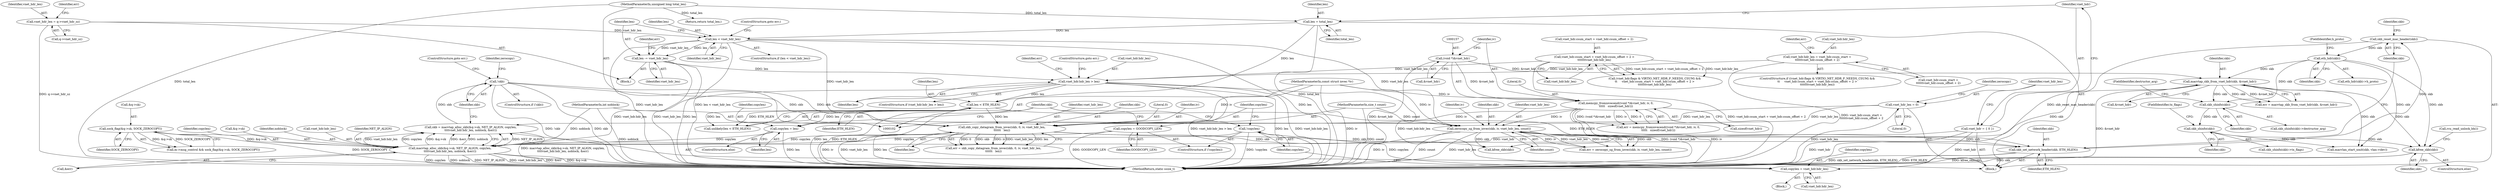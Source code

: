 digraph "1_linux_b92946e2919134ebe2a4083e4302236295ea2a73@API" {
"1000354" [label="(Call,kfree_skb(skb))"];
"1000342" [label="(Call,skb_shinfo(skb))"];
"1000334" [label="(Call,skb_shinfo(skb))"];
"1000315" [label="(Call,macvtap_skb_from_vnet_hdr(skb, &vnet_hdr))"];
"1000307" [label="(Call,eth_hdr(skb))"];
"1000300" [label="(Call,skb_reset_mac_header(skb))"];
"1000297" [label="(Call,skb_set_network_header(skb, ETH_HLEN))"];
"1000288" [label="(Call,skb_copy_datagram_from_iovec(skb, 0, iv, vnet_hdr_len,\n\t\t\t\t\t\t   len))"];
"1000273" [label="(Call,!skb)"];
"1000257" [label="(Call,skb = macvtap_alloc_skb(&q->sk, NET_IP_ALIGN, copylen,\n\t\t\t\tvnet_hdr.hdr_len, noblock, &err))"];
"1000259" [label="(Call,macvtap_alloc_skb(&q->sk, NET_IP_ALIGN, copylen,\n\t\t\t\tvnet_hdr.hdr_len, noblock, &err))"];
"1000230" [label="(Call,sock_flag(&q->sk, SOCK_ZEROCOPY))"];
"1000250" [label="(Call,copylen = GOODCOPY_LEN)"];
"1000254" [label="(Call,copylen = len)"];
"1000219" [label="(Call,len < ETH_HLEN)"];
"1000113" [label="(Call,len = total_len)"];
"1000106" [label="(MethodParameterIn,unsigned long total_len)"];
"1000207" [label="(Call,vnet_hdr.hdr_len > len)"];
"1000176" [label="(Call,vnet_hdr.csum_start + vnet_hdr.csum_offset + 2 >\n\t\t\t\t\t\t\tvnet_hdr.hdr_len)"];
"1000189" [label="(Call,vnet_hdr.hdr_len = vnet_hdr.csum_start +\n\t\t\t\t\t\tvnet_hdr.csum_offset + 2)"];
"1000150" [label="(Call,len -= vnet_hdr_len)"];
"1000146" [label="(Call,len < vnet_hdr_len)"];
"1000136" [label="(Call,vnet_hdr_len = q->vnet_hdr_sz)"];
"1000248" [label="(Call,!copylen)"];
"1000242" [label="(Call,copylen = vnet_hdr.hdr_len)"];
"1000118" [label="(Call,vnet_hdr = { 0 })"];
"1000108" [label="(MethodParameterIn,int noblock)"];
"1000155" [label="(Call,memcpy_fromiovecend((void *)&vnet_hdr, iv, 0,\n\t\t\t\t\t   sizeof(vnet_hdr)))"];
"1000156" [label="(Call,(void *)&vnet_hdr)"];
"1000105" [label="(MethodParameterIn,const struct iovec *iv)"];
"1000121" [label="(Call,vnet_hdr_len = 0)"];
"1000280" [label="(Call,zerocopy_sg_from_iovec(skb, iv, vnet_hdr_len, count))"];
"1000107" [label="(MethodParameterIn,size_t count)"];
"1000353" [label="(ControlStructure,else)"];
"1000219" [label="(Call,len < ETH_HLEN)"];
"1000115" [label="(Identifier,total_len)"];
"1000278" [label="(Call,err = zerocopy_sg_from_iovec(skb, iv, vnet_hdr_len, count))"];
"1000336" [label="(FieldIdentifier,destructor_arg)"];
"1000354" [label="(Call,kfree_skb(skb))"];
"1000281" [label="(Identifier,skb)"];
"1000123" [label="(Literal,0)"];
"1000315" [label="(Call,macvtap_skb_from_vnet_hdr(skb, &vnet_hdr))"];
"1000231" [label="(Call,&q->sk)"];
"1000135" [label="(Block,)"];
"1000214" [label="(Identifier,err)"];
"1000270" [label="(Call,&err)"];
"1000220" [label="(Identifier,len)"];
"1000265" [label="(Identifier,copylen)"];
"1000155" [label="(Call,memcpy_fromiovecend((void *)&vnet_hdr, iv, 0,\n\t\t\t\t\t   sizeof(vnet_hdr)))"];
"1000203" [label="(Identifier,err)"];
"1000176" [label="(Call,vnet_hdr.csum_start + vnet_hdr.csum_offset + 2 >\n\t\t\t\t\t\t\tvnet_hdr.hdr_len)"];
"1000308" [label="(Identifier,skb)"];
"1000335" [label="(Identifier,skb)"];
"1000190" [label="(Call,vnet_hdr.hdr_len)"];
"1000243" [label="(Identifier,copylen)"];
"1000292" [label="(Identifier,vnet_hdr_len)"];
"1000146" [label="(Call,len < vnet_hdr_len)"];
"1000114" [label="(Identifier,len)"];
"1000241" [label="(Block,)"];
"1000342" [label="(Call,skb_shinfo(skb))"];
"1000252" [label="(Identifier,GOODCOPY_LEN)"];
"1000341" [label="(Call,skb_shinfo(skb)->tx_flags)"];
"1000113" [label="(Call,len = total_len)"];
"1000106" [label="(MethodParameterIn,unsigned long total_len)"];
"1000127" [label="(Identifier,zerocopy)"];
"1000145" [label="(ControlStructure,if (len < vnet_hdr_len))"];
"1000189" [label="(Call,vnet_hdr.hdr_len = vnet_hdr.csum_start +\n\t\t\t\t\t\tvnet_hdr.csum_offset + 2)"];
"1000307" [label="(Call,eth_hdr(skb))"];
"1000300" [label="(Call,skb_reset_mac_header(skb))"];
"1000186" [label="(Call,vnet_hdr.hdr_len)"];
"1000160" [label="(Identifier,iv)"];
"1000152" [label="(Identifier,vnet_hdr_len)"];
"1000383" [label="(MethodReturn,static ssize_t)"];
"1000272" [label="(ControlStructure,if (!skb))"];
"1000258" [label="(Identifier,skb)"];
"1000119" [label="(Identifier,vnet_hdr)"];
"1000156" [label="(Call,(void *)&vnet_hdr)"];
"1000334" [label="(Call,skb_shinfo(skb))"];
"1000316" [label="(Identifier,skb)"];
"1000212" [label="(ControlStructure,goto err;)"];
"1000260" [label="(Call,&q->sk)"];
"1000297" [label="(Call,skb_set_network_header(skb, ETH_HLEN))"];
"1000218" [label="(Call,unlikely(len < ETH_HLEN))"];
"1000226" [label="(Call,m->msg_control && sock_flag(&q->sk, SOCK_ZEROCOPY))"];
"1000121" [label="(Call,vnet_hdr_len = 0)"];
"1000289" [label="(Identifier,skb)"];
"1000137" [label="(Identifier,vnet_hdr_len)"];
"1000283" [label="(Identifier,vnet_hdr_len)"];
"1000162" [label="(Call,sizeof(vnet_hdr))"];
"1000244" [label="(Call,vnet_hdr.hdr_len)"];
"1000344" [label="(FieldIdentifier,tx_flags)"];
"1000253" [label="(ControlStructure,else)"];
"1000257" [label="(Call,skb = macvtap_alloc_skb(&q->sk, NET_IP_ALIGN, copylen,\n\t\t\t\tvnet_hdr.hdr_len, noblock, &err))"];
"1000242" [label="(Call,copylen = vnet_hdr.hdr_len)"];
"1000107" [label="(MethodParameterIn,size_t count)"];
"1000151" [label="(Identifier,len)"];
"1000177" [label="(Call,vnet_hdr.csum_start + vnet_hdr.csum_offset + 2)"];
"1000248" [label="(Call,!copylen)"];
"1000343" [label="(Identifier,skb)"];
"1000288" [label="(Call,skb_copy_datagram_from_iovec(skb, 0, iv, vnet_hdr_len,\n\t\t\t\t\t\t   len))"];
"1000105" [label="(MethodParameterIn,const struct iovec *iv)"];
"1000274" [label="(Identifier,skb)"];
"1000277" [label="(Identifier,zerocopy)"];
"1000251" [label="(Identifier,copylen)"];
"1000304" [label="(Identifier,skb)"];
"1000230" [label="(Call,sock_flag(&q->sk, SOCK_ZEROCOPY))"];
"1000150" [label="(Call,len -= vnet_hdr_len)"];
"1000169" [label="(ControlStructure,if ((vnet_hdr.flags & VIRTIO_NET_HDR_F_NEEDS_CSUM) &&\n\t\t     vnet_hdr.csum_start + vnet_hdr.csum_offset + 2 >\n\t\t\t\t\t\t\tvnet_hdr.hdr_len))"];
"1000313" [label="(Call,err = macvtap_skb_from_vnet_hdr(skb, &vnet_hdr))"];
"1000306" [label="(Call,eth_hdr(skb)->h_proto)"];
"1000348" [label="(Call,macvlan_start_xmit(skb, vlan->dev))"];
"1000290" [label="(Literal,0)"];
"1000249" [label="(Identifier,copylen)"];
"1000206" [label="(ControlStructure,if (vnet_hdr.hdr_len > len))"];
"1000250" [label="(Call,copylen = GOODCOPY_LEN)"];
"1000293" [label="(Identifier,len)"];
"1000247" [label="(ControlStructure,if (!copylen))"];
"1000255" [label="(Identifier,copylen)"];
"1000360" [label="(Call,kfree_skb(skb))"];
"1000148" [label="(Identifier,vnet_hdr_len)"];
"1000269" [label="(Identifier,noblock)"];
"1000158" [label="(Call,&vnet_hdr)"];
"1000235" [label="(Identifier,SOCK_ZEROCOPY)"];
"1000333" [label="(Call,skb_shinfo(skb)->destructor_arg)"];
"1000109" [label="(Block,)"];
"1000309" [label="(FieldIdentifier,h_proto)"];
"1000118" [label="(Call,vnet_hdr = { 0 })"];
"1000286" [label="(Call,err = skb_copy_datagram_from_iovec(skb, 0, iv, vnet_hdr_len,\n\t\t\t\t\t\t   len))"];
"1000357" [label="(Return,return total_len;)"];
"1000211" [label="(Identifier,len)"];
"1000284" [label="(Identifier,count)"];
"1000161" [label="(Literal,0)"];
"1000298" [label="(Identifier,skb)"];
"1000207" [label="(Call,vnet_hdr.hdr_len > len)"];
"1000299" [label="(Identifier,ETH_HLEN)"];
"1000136" [label="(Call,vnet_hdr_len = q->vnet_hdr_sz)"];
"1000108" [label="(MethodParameterIn,int noblock)"];
"1000273" [label="(Call,!skb)"];
"1000280" [label="(Call,zerocopy_sg_from_iovec(skb, iv, vnet_hdr_len, count))"];
"1000275" [label="(ControlStructure,goto err;)"];
"1000317" [label="(Call,&vnet_hdr)"];
"1000266" [label="(Call,vnet_hdr.hdr_len)"];
"1000291" [label="(Identifier,iv)"];
"1000170" [label="(Call,(vnet_hdr.flags & VIRTIO_NET_HDR_F_NEEDS_CSUM) &&\n\t\t     vnet_hdr.csum_start + vnet_hdr.csum_offset + 2 >\n\t\t\t\t\t\t\tvnet_hdr.hdr_len)"];
"1000221" [label="(Identifier,ETH_HLEN)"];
"1000142" [label="(Identifier,err)"];
"1000208" [label="(Call,vnet_hdr.hdr_len)"];
"1000153" [label="(Call,err = memcpy_fromiovecend((void *)&vnet_hdr, iv, 0,\n\t\t\t\t\t   sizeof(vnet_hdr)))"];
"1000301" [label="(Identifier,skb)"];
"1000254" [label="(Call,copylen = len)"];
"1000355" [label="(Identifier,skb)"];
"1000282" [label="(Identifier,iv)"];
"1000264" [label="(Identifier,NET_IP_ALIGN)"];
"1000154" [label="(Identifier,err)"];
"1000138" [label="(Call,q->vnet_hdr_sz)"];
"1000122" [label="(Identifier,vnet_hdr_len)"];
"1000149" [label="(ControlStructure,goto err;)"];
"1000256" [label="(Identifier,len)"];
"1000259" [label="(Call,macvtap_alloc_skb(&q->sk, NET_IP_ALIGN, copylen,\n\t\t\t\tvnet_hdr.hdr_len, noblock, &err))"];
"1000193" [label="(Call,vnet_hdr.csum_start +\n\t\t\t\t\t\tvnet_hdr.csum_offset + 2)"];
"1000356" [label="(Call,rcu_read_unlock_bh())"];
"1000147" [label="(Identifier,len)"];
"1000354" -> "1000353"  [label="AST: "];
"1000354" -> "1000355"  [label="CFG: "];
"1000355" -> "1000354"  [label="AST: "];
"1000356" -> "1000354"  [label="CFG: "];
"1000354" -> "1000383"  [label="DDG: kfree_skb(skb)"];
"1000354" -> "1000383"  [label="DDG: skb"];
"1000342" -> "1000354"  [label="DDG: skb"];
"1000315" -> "1000354"  [label="DDG: skb"];
"1000307" -> "1000354"  [label="DDG: skb"];
"1000342" -> "1000341"  [label="AST: "];
"1000342" -> "1000343"  [label="CFG: "];
"1000343" -> "1000342"  [label="AST: "];
"1000344" -> "1000342"  [label="CFG: "];
"1000334" -> "1000342"  [label="DDG: skb"];
"1000342" -> "1000348"  [label="DDG: skb"];
"1000334" -> "1000333"  [label="AST: "];
"1000334" -> "1000335"  [label="CFG: "];
"1000335" -> "1000334"  [label="AST: "];
"1000336" -> "1000334"  [label="CFG: "];
"1000315" -> "1000334"  [label="DDG: skb"];
"1000307" -> "1000334"  [label="DDG: skb"];
"1000315" -> "1000313"  [label="AST: "];
"1000315" -> "1000317"  [label="CFG: "];
"1000316" -> "1000315"  [label="AST: "];
"1000317" -> "1000315"  [label="AST: "];
"1000313" -> "1000315"  [label="CFG: "];
"1000315" -> "1000383"  [label="DDG: &vnet_hdr"];
"1000315" -> "1000313"  [label="DDG: skb"];
"1000315" -> "1000313"  [label="DDG: &vnet_hdr"];
"1000307" -> "1000315"  [label="DDG: skb"];
"1000156" -> "1000315"  [label="DDG: &vnet_hdr"];
"1000315" -> "1000348"  [label="DDG: skb"];
"1000315" -> "1000360"  [label="DDG: skb"];
"1000307" -> "1000306"  [label="AST: "];
"1000307" -> "1000308"  [label="CFG: "];
"1000308" -> "1000307"  [label="AST: "];
"1000309" -> "1000307"  [label="CFG: "];
"1000300" -> "1000307"  [label="DDG: skb"];
"1000307" -> "1000348"  [label="DDG: skb"];
"1000300" -> "1000109"  [label="AST: "];
"1000300" -> "1000301"  [label="CFG: "];
"1000301" -> "1000300"  [label="AST: "];
"1000304" -> "1000300"  [label="CFG: "];
"1000300" -> "1000383"  [label="DDG: skb_reset_mac_header(skb)"];
"1000297" -> "1000300"  [label="DDG: skb"];
"1000297" -> "1000109"  [label="AST: "];
"1000297" -> "1000299"  [label="CFG: "];
"1000298" -> "1000297"  [label="AST: "];
"1000299" -> "1000297"  [label="AST: "];
"1000301" -> "1000297"  [label="CFG: "];
"1000297" -> "1000383"  [label="DDG: skb_set_network_header(skb, ETH_HLEN)"];
"1000297" -> "1000383"  [label="DDG: ETH_HLEN"];
"1000288" -> "1000297"  [label="DDG: skb"];
"1000280" -> "1000297"  [label="DDG: skb"];
"1000219" -> "1000297"  [label="DDG: ETH_HLEN"];
"1000288" -> "1000286"  [label="AST: "];
"1000288" -> "1000293"  [label="CFG: "];
"1000289" -> "1000288"  [label="AST: "];
"1000290" -> "1000288"  [label="AST: "];
"1000291" -> "1000288"  [label="AST: "];
"1000292" -> "1000288"  [label="AST: "];
"1000293" -> "1000288"  [label="AST: "];
"1000286" -> "1000288"  [label="CFG: "];
"1000288" -> "1000383"  [label="DDG: iv"];
"1000288" -> "1000383"  [label="DDG: vnet_hdr_len"];
"1000288" -> "1000383"  [label="DDG: len"];
"1000288" -> "1000286"  [label="DDG: 0"];
"1000288" -> "1000286"  [label="DDG: skb"];
"1000288" -> "1000286"  [label="DDG: iv"];
"1000288" -> "1000286"  [label="DDG: vnet_hdr_len"];
"1000288" -> "1000286"  [label="DDG: len"];
"1000273" -> "1000288"  [label="DDG: skb"];
"1000155" -> "1000288"  [label="DDG: iv"];
"1000105" -> "1000288"  [label="DDG: iv"];
"1000121" -> "1000288"  [label="DDG: vnet_hdr_len"];
"1000146" -> "1000288"  [label="DDG: vnet_hdr_len"];
"1000219" -> "1000288"  [label="DDG: len"];
"1000288" -> "1000360"  [label="DDG: skb"];
"1000273" -> "1000272"  [label="AST: "];
"1000273" -> "1000274"  [label="CFG: "];
"1000274" -> "1000273"  [label="AST: "];
"1000275" -> "1000273"  [label="CFG: "];
"1000277" -> "1000273"  [label="CFG: "];
"1000273" -> "1000383"  [label="DDG: skb"];
"1000273" -> "1000383"  [label="DDG: !skb"];
"1000257" -> "1000273"  [label="DDG: skb"];
"1000273" -> "1000280"  [label="DDG: skb"];
"1000257" -> "1000109"  [label="AST: "];
"1000257" -> "1000259"  [label="CFG: "];
"1000258" -> "1000257"  [label="AST: "];
"1000259" -> "1000257"  [label="AST: "];
"1000274" -> "1000257"  [label="CFG: "];
"1000257" -> "1000383"  [label="DDG: macvtap_alloc_skb(&q->sk, NET_IP_ALIGN, copylen,\n\t\t\t\tvnet_hdr.hdr_len, noblock, &err)"];
"1000259" -> "1000257"  [label="DDG: NET_IP_ALIGN"];
"1000259" -> "1000257"  [label="DDG: vnet_hdr.hdr_len"];
"1000259" -> "1000257"  [label="DDG: copylen"];
"1000259" -> "1000257"  [label="DDG: &q->sk"];
"1000259" -> "1000257"  [label="DDG: &err"];
"1000259" -> "1000257"  [label="DDG: noblock"];
"1000259" -> "1000270"  [label="CFG: "];
"1000260" -> "1000259"  [label="AST: "];
"1000264" -> "1000259"  [label="AST: "];
"1000265" -> "1000259"  [label="AST: "];
"1000266" -> "1000259"  [label="AST: "];
"1000269" -> "1000259"  [label="AST: "];
"1000270" -> "1000259"  [label="AST: "];
"1000259" -> "1000383"  [label="DDG: &q->sk"];
"1000259" -> "1000383"  [label="DDG: copylen"];
"1000259" -> "1000383"  [label="DDG: noblock"];
"1000259" -> "1000383"  [label="DDG: NET_IP_ALIGN"];
"1000259" -> "1000383"  [label="DDG: vnet_hdr.hdr_len"];
"1000259" -> "1000383"  [label="DDG: &err"];
"1000230" -> "1000259"  [label="DDG: &q->sk"];
"1000250" -> "1000259"  [label="DDG: copylen"];
"1000254" -> "1000259"  [label="DDG: copylen"];
"1000248" -> "1000259"  [label="DDG: copylen"];
"1000207" -> "1000259"  [label="DDG: vnet_hdr.hdr_len"];
"1000118" -> "1000259"  [label="DDG: vnet_hdr"];
"1000108" -> "1000259"  [label="DDG: noblock"];
"1000230" -> "1000226"  [label="AST: "];
"1000230" -> "1000235"  [label="CFG: "];
"1000231" -> "1000230"  [label="AST: "];
"1000235" -> "1000230"  [label="AST: "];
"1000226" -> "1000230"  [label="CFG: "];
"1000230" -> "1000383"  [label="DDG: SOCK_ZEROCOPY"];
"1000230" -> "1000226"  [label="DDG: &q->sk"];
"1000230" -> "1000226"  [label="DDG: SOCK_ZEROCOPY"];
"1000250" -> "1000247"  [label="AST: "];
"1000250" -> "1000252"  [label="CFG: "];
"1000251" -> "1000250"  [label="AST: "];
"1000252" -> "1000250"  [label="AST: "];
"1000258" -> "1000250"  [label="CFG: "];
"1000250" -> "1000383"  [label="DDG: GOODCOPY_LEN"];
"1000254" -> "1000253"  [label="AST: "];
"1000254" -> "1000256"  [label="CFG: "];
"1000255" -> "1000254"  [label="AST: "];
"1000256" -> "1000254"  [label="AST: "];
"1000258" -> "1000254"  [label="CFG: "];
"1000254" -> "1000383"  [label="DDG: len"];
"1000219" -> "1000254"  [label="DDG: len"];
"1000219" -> "1000218"  [label="AST: "];
"1000219" -> "1000221"  [label="CFG: "];
"1000220" -> "1000219"  [label="AST: "];
"1000221" -> "1000219"  [label="AST: "];
"1000218" -> "1000219"  [label="CFG: "];
"1000219" -> "1000383"  [label="DDG: ETH_HLEN"];
"1000219" -> "1000383"  [label="DDG: len"];
"1000219" -> "1000218"  [label="DDG: len"];
"1000219" -> "1000218"  [label="DDG: ETH_HLEN"];
"1000113" -> "1000219"  [label="DDG: len"];
"1000207" -> "1000219"  [label="DDG: len"];
"1000113" -> "1000109"  [label="AST: "];
"1000113" -> "1000115"  [label="CFG: "];
"1000114" -> "1000113"  [label="AST: "];
"1000115" -> "1000113"  [label="AST: "];
"1000119" -> "1000113"  [label="CFG: "];
"1000113" -> "1000383"  [label="DDG: total_len"];
"1000106" -> "1000113"  [label="DDG: total_len"];
"1000113" -> "1000146"  [label="DDG: len"];
"1000106" -> "1000102"  [label="AST: "];
"1000106" -> "1000383"  [label="DDG: total_len"];
"1000106" -> "1000357"  [label="DDG: total_len"];
"1000207" -> "1000206"  [label="AST: "];
"1000207" -> "1000211"  [label="CFG: "];
"1000208" -> "1000207"  [label="AST: "];
"1000211" -> "1000207"  [label="AST: "];
"1000212" -> "1000207"  [label="CFG: "];
"1000214" -> "1000207"  [label="CFG: "];
"1000207" -> "1000383"  [label="DDG: vnet_hdr.hdr_len"];
"1000207" -> "1000383"  [label="DDG: vnet_hdr.hdr_len > len"];
"1000207" -> "1000383"  [label="DDG: len"];
"1000176" -> "1000207"  [label="DDG: vnet_hdr.hdr_len"];
"1000189" -> "1000207"  [label="DDG: vnet_hdr.hdr_len"];
"1000150" -> "1000207"  [label="DDG: len"];
"1000207" -> "1000242"  [label="DDG: vnet_hdr.hdr_len"];
"1000176" -> "1000170"  [label="AST: "];
"1000176" -> "1000186"  [label="CFG: "];
"1000177" -> "1000176"  [label="AST: "];
"1000186" -> "1000176"  [label="AST: "];
"1000170" -> "1000176"  [label="CFG: "];
"1000176" -> "1000383"  [label="DDG: vnet_hdr.csum_start + vnet_hdr.csum_offset + 2"];
"1000176" -> "1000170"  [label="DDG: vnet_hdr.csum_start + vnet_hdr.csum_offset + 2"];
"1000176" -> "1000170"  [label="DDG: vnet_hdr.hdr_len"];
"1000189" -> "1000169"  [label="AST: "];
"1000189" -> "1000193"  [label="CFG: "];
"1000190" -> "1000189"  [label="AST: "];
"1000193" -> "1000189"  [label="AST: "];
"1000203" -> "1000189"  [label="CFG: "];
"1000189" -> "1000383"  [label="DDG: vnet_hdr.csum_start +\n\t\t\t\t\t\tvnet_hdr.csum_offset + 2"];
"1000150" -> "1000135"  [label="AST: "];
"1000150" -> "1000152"  [label="CFG: "];
"1000151" -> "1000150"  [label="AST: "];
"1000152" -> "1000150"  [label="AST: "];
"1000154" -> "1000150"  [label="CFG: "];
"1000150" -> "1000383"  [label="DDG: len"];
"1000150" -> "1000383"  [label="DDG: vnet_hdr_len"];
"1000146" -> "1000150"  [label="DDG: vnet_hdr_len"];
"1000146" -> "1000150"  [label="DDG: len"];
"1000146" -> "1000145"  [label="AST: "];
"1000146" -> "1000148"  [label="CFG: "];
"1000147" -> "1000146"  [label="AST: "];
"1000148" -> "1000146"  [label="AST: "];
"1000149" -> "1000146"  [label="CFG: "];
"1000151" -> "1000146"  [label="CFG: "];
"1000146" -> "1000383"  [label="DDG: vnet_hdr_len"];
"1000146" -> "1000383"  [label="DDG: len < vnet_hdr_len"];
"1000146" -> "1000383"  [label="DDG: len"];
"1000136" -> "1000146"  [label="DDG: vnet_hdr_len"];
"1000146" -> "1000280"  [label="DDG: vnet_hdr_len"];
"1000136" -> "1000135"  [label="AST: "];
"1000136" -> "1000138"  [label="CFG: "];
"1000137" -> "1000136"  [label="AST: "];
"1000138" -> "1000136"  [label="AST: "];
"1000142" -> "1000136"  [label="CFG: "];
"1000136" -> "1000383"  [label="DDG: q->vnet_hdr_sz"];
"1000248" -> "1000247"  [label="AST: "];
"1000248" -> "1000249"  [label="CFG: "];
"1000249" -> "1000248"  [label="AST: "];
"1000251" -> "1000248"  [label="CFG: "];
"1000258" -> "1000248"  [label="CFG: "];
"1000248" -> "1000383"  [label="DDG: !copylen"];
"1000242" -> "1000248"  [label="DDG: copylen"];
"1000242" -> "1000241"  [label="AST: "];
"1000242" -> "1000244"  [label="CFG: "];
"1000243" -> "1000242"  [label="AST: "];
"1000244" -> "1000242"  [label="AST: "];
"1000249" -> "1000242"  [label="CFG: "];
"1000118" -> "1000242"  [label="DDG: vnet_hdr"];
"1000118" -> "1000109"  [label="AST: "];
"1000118" -> "1000119"  [label="CFG: "];
"1000119" -> "1000118"  [label="AST: "];
"1000122" -> "1000118"  [label="CFG: "];
"1000118" -> "1000383"  [label="DDG: vnet_hdr"];
"1000108" -> "1000102"  [label="AST: "];
"1000108" -> "1000383"  [label="DDG: noblock"];
"1000155" -> "1000153"  [label="AST: "];
"1000155" -> "1000162"  [label="CFG: "];
"1000156" -> "1000155"  [label="AST: "];
"1000160" -> "1000155"  [label="AST: "];
"1000161" -> "1000155"  [label="AST: "];
"1000162" -> "1000155"  [label="AST: "];
"1000153" -> "1000155"  [label="CFG: "];
"1000155" -> "1000383"  [label="DDG: iv"];
"1000155" -> "1000383"  [label="DDG: (void *)&vnet_hdr"];
"1000155" -> "1000153"  [label="DDG: (void *)&vnet_hdr"];
"1000155" -> "1000153"  [label="DDG: iv"];
"1000155" -> "1000153"  [label="DDG: 0"];
"1000156" -> "1000155"  [label="DDG: &vnet_hdr"];
"1000105" -> "1000155"  [label="DDG: iv"];
"1000155" -> "1000280"  [label="DDG: iv"];
"1000156" -> "1000158"  [label="CFG: "];
"1000157" -> "1000156"  [label="AST: "];
"1000158" -> "1000156"  [label="AST: "];
"1000160" -> "1000156"  [label="CFG: "];
"1000156" -> "1000383"  [label="DDG: &vnet_hdr"];
"1000105" -> "1000102"  [label="AST: "];
"1000105" -> "1000383"  [label="DDG: iv"];
"1000105" -> "1000280"  [label="DDG: iv"];
"1000121" -> "1000109"  [label="AST: "];
"1000121" -> "1000123"  [label="CFG: "];
"1000122" -> "1000121"  [label="AST: "];
"1000123" -> "1000121"  [label="AST: "];
"1000127" -> "1000121"  [label="CFG: "];
"1000121" -> "1000383"  [label="DDG: vnet_hdr_len"];
"1000121" -> "1000280"  [label="DDG: vnet_hdr_len"];
"1000280" -> "1000278"  [label="AST: "];
"1000280" -> "1000284"  [label="CFG: "];
"1000281" -> "1000280"  [label="AST: "];
"1000282" -> "1000280"  [label="AST: "];
"1000283" -> "1000280"  [label="AST: "];
"1000284" -> "1000280"  [label="AST: "];
"1000278" -> "1000280"  [label="CFG: "];
"1000280" -> "1000383"  [label="DDG: iv"];
"1000280" -> "1000383"  [label="DDG: count"];
"1000280" -> "1000383"  [label="DDG: vnet_hdr_len"];
"1000280" -> "1000278"  [label="DDG: skb"];
"1000280" -> "1000278"  [label="DDG: iv"];
"1000280" -> "1000278"  [label="DDG: vnet_hdr_len"];
"1000280" -> "1000278"  [label="DDG: count"];
"1000107" -> "1000280"  [label="DDG: count"];
"1000280" -> "1000360"  [label="DDG: skb"];
"1000107" -> "1000102"  [label="AST: "];
"1000107" -> "1000383"  [label="DDG: count"];
}
